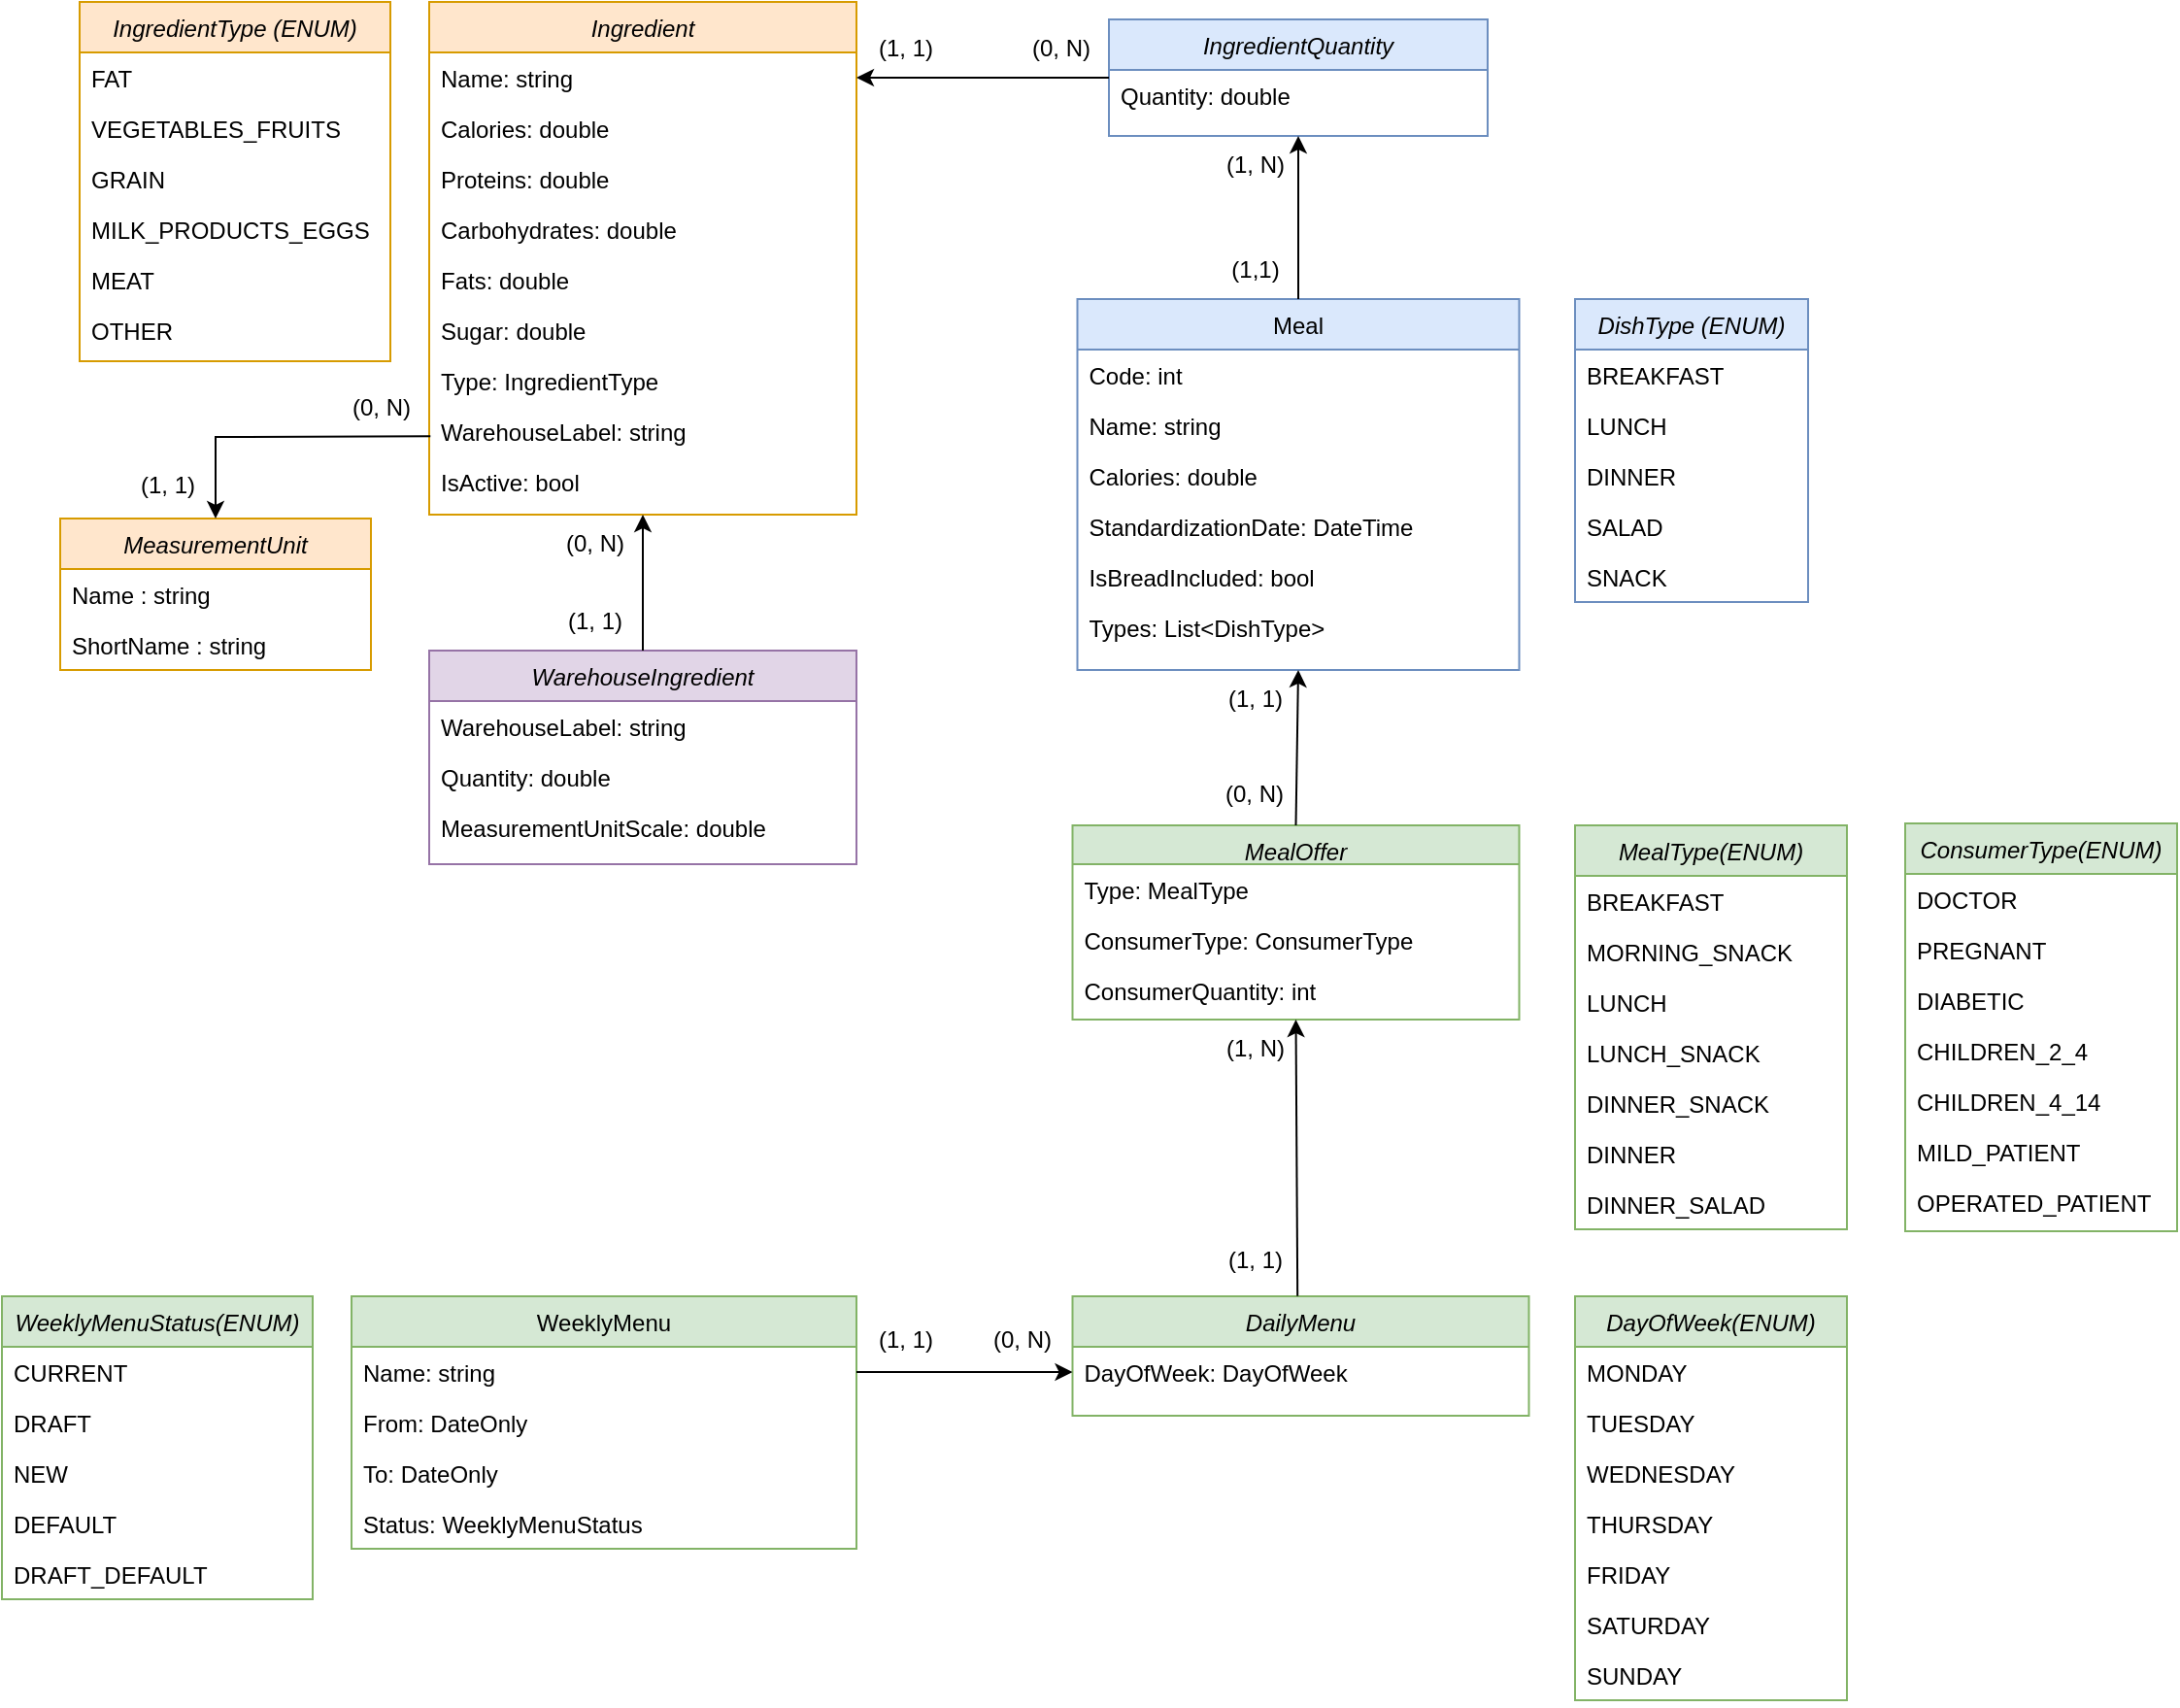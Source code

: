 <mxfile version="24.8.2">
  <diagram id="GDx_2gZbZ9wgl7-7VXHY" name="Page-1">
    <mxGraphModel dx="3832" dy="995" grid="1" gridSize="10" guides="1" tooltips="1" connect="1" arrows="1" fold="1" page="1" pageScale="1" pageWidth="1920" pageHeight="1200" math="0" shadow="0">
      <root>
        <mxCell id="0" />
        <mxCell id="1" parent="0" />
        <mxCell id="k1ia0Kni4IpyKNYvvvFL-1" value="Ingredient " style="swimlane;fontStyle=2;align=center;verticalAlign=top;childLayout=stackLayout;horizontal=1;startSize=26;horizontalStack=0;resizeParent=1;resizeLast=0;collapsible=1;marginBottom=0;rounded=0;shadow=0;strokeWidth=1;fillColor=#ffe6cc;strokeColor=#d79b00;" parent="1" vertex="1">
          <mxGeometry x="-280" y="496" width="220" height="264" as="geometry">
            <mxRectangle x="230" y="140" width="160" height="26" as="alternateBounds" />
          </mxGeometry>
        </mxCell>
        <mxCell id="k1ia0Kni4IpyKNYvvvFL-3" value="Name: string" style="text;align=left;verticalAlign=top;spacingLeft=4;spacingRight=4;overflow=hidden;rotatable=0;points=[[0,0.5],[1,0.5]];portConstraint=eastwest;rounded=0;shadow=0;html=0;" parent="k1ia0Kni4IpyKNYvvvFL-1" vertex="1">
          <mxGeometry y="26" width="220" height="26" as="geometry" />
        </mxCell>
        <mxCell id="k1ia0Kni4IpyKNYvvvFL-4" value="Calories: double" style="text;align=left;verticalAlign=top;spacingLeft=4;spacingRight=4;overflow=hidden;rotatable=0;points=[[0,0.5],[1,0.5]];portConstraint=eastwest;rounded=0;shadow=0;html=0;" parent="k1ia0Kni4IpyKNYvvvFL-1" vertex="1">
          <mxGeometry y="52" width="220" height="26" as="geometry" />
        </mxCell>
        <mxCell id="iy1KiEjZDHkSj9iIGmMp-11" value="Proteins: double" style="text;align=left;verticalAlign=top;spacingLeft=4;spacingRight=4;overflow=hidden;rotatable=0;points=[[0,0.5],[1,0.5]];portConstraint=eastwest;rounded=0;shadow=0;html=0;" parent="k1ia0Kni4IpyKNYvvvFL-1" vertex="1">
          <mxGeometry y="78" width="220" height="26" as="geometry" />
        </mxCell>
        <mxCell id="iy1KiEjZDHkSj9iIGmMp-13" value="Carbohydrates: double" style="text;align=left;verticalAlign=top;spacingLeft=4;spacingRight=4;overflow=hidden;rotatable=0;points=[[0,0.5],[1,0.5]];portConstraint=eastwest;rounded=0;shadow=0;html=0;" parent="k1ia0Kni4IpyKNYvvvFL-1" vertex="1">
          <mxGeometry y="104" width="220" height="26" as="geometry" />
        </mxCell>
        <mxCell id="iy1KiEjZDHkSj9iIGmMp-12" value="Fats: double" style="text;align=left;verticalAlign=top;spacingLeft=4;spacingRight=4;overflow=hidden;rotatable=0;points=[[0,0.5],[1,0.5]];portConstraint=eastwest;rounded=0;shadow=0;html=0;" parent="k1ia0Kni4IpyKNYvvvFL-1" vertex="1">
          <mxGeometry y="130" width="220" height="26" as="geometry" />
        </mxCell>
        <mxCell id="iy1KiEjZDHkSj9iIGmMp-14" value="Sugar: double" style="text;align=left;verticalAlign=top;spacingLeft=4;spacingRight=4;overflow=hidden;rotatable=0;points=[[0,0.5],[1,0.5]];portConstraint=eastwest;rounded=0;shadow=0;html=0;" parent="k1ia0Kni4IpyKNYvvvFL-1" vertex="1">
          <mxGeometry y="156" width="220" height="26" as="geometry" />
        </mxCell>
        <mxCell id="TyGQaCX3mV4lijws8Y4i-1" value="Type: IngredientType" style="text;align=left;verticalAlign=top;spacingLeft=4;spacingRight=4;overflow=hidden;rotatable=0;points=[[0,0.5],[1,0.5]];portConstraint=eastwest;rounded=0;shadow=0;html=0;" parent="k1ia0Kni4IpyKNYvvvFL-1" vertex="1">
          <mxGeometry y="182" width="220" height="26" as="geometry" />
        </mxCell>
        <mxCell id="iy1KiEjZDHkSj9iIGmMp-15" value="WarehouseLabel: string" style="text;align=left;verticalAlign=top;spacingLeft=4;spacingRight=4;overflow=hidden;rotatable=0;points=[[0,0.5],[1,0.5]];portConstraint=eastwest;rounded=0;shadow=0;html=0;" parent="k1ia0Kni4IpyKNYvvvFL-1" vertex="1">
          <mxGeometry y="208" width="220" height="26" as="geometry" />
        </mxCell>
        <mxCell id="iy1KiEjZDHkSj9iIGmMp-16" value="IsActive: bool" style="text;align=left;verticalAlign=top;spacingLeft=4;spacingRight=4;overflow=hidden;rotatable=0;points=[[0,0.5],[1,0.5]];portConstraint=eastwest;rounded=0;shadow=0;html=0;" parent="k1ia0Kni4IpyKNYvvvFL-1" vertex="1">
          <mxGeometry y="234" width="220" height="26" as="geometry" />
        </mxCell>
        <mxCell id="k1ia0Kni4IpyKNYvvvFL-5" value="Meal" style="swimlane;fontStyle=0;align=center;verticalAlign=top;childLayout=stackLayout;horizontal=1;startSize=26;horizontalStack=0;resizeParent=1;resizeLast=0;collapsible=1;marginBottom=0;rounded=0;shadow=0;strokeWidth=1;fillColor=#dae8fc;strokeColor=#6c8ebf;" parent="1" vertex="1">
          <mxGeometry x="53.75" y="649" width="227.5" height="191" as="geometry">
            <mxRectangle x="330" y="10" width="160" height="26" as="alternateBounds" />
          </mxGeometry>
        </mxCell>
        <mxCell id="k1ia0Kni4IpyKNYvvvFL-7" value="Code: int" style="text;align=left;verticalAlign=top;spacingLeft=4;spacingRight=4;overflow=hidden;rotatable=0;points=[[0,0.5],[1,0.5]];portConstraint=eastwest;" parent="k1ia0Kni4IpyKNYvvvFL-5" vertex="1">
          <mxGeometry y="26" width="227.5" height="26" as="geometry" />
        </mxCell>
        <mxCell id="k1ia0Kni4IpyKNYvvvFL-8" value="Name: string" style="text;align=left;verticalAlign=top;spacingLeft=4;spacingRight=4;overflow=hidden;rotatable=0;points=[[0,0.5],[1,0.5]];portConstraint=eastwest;rounded=0;shadow=0;html=0;" parent="k1ia0Kni4IpyKNYvvvFL-5" vertex="1">
          <mxGeometry y="52" width="227.5" height="26" as="geometry" />
        </mxCell>
        <mxCell id="k1ia0Kni4IpyKNYvvvFL-10" value="Calories: double" style="text;align=left;verticalAlign=top;spacingLeft=4;spacingRight=4;overflow=hidden;rotatable=0;points=[[0,0.5],[1,0.5]];portConstraint=eastwest;rounded=0;shadow=0;html=0;" parent="k1ia0Kni4IpyKNYvvvFL-5" vertex="1">
          <mxGeometry y="78" width="227.5" height="26" as="geometry" />
        </mxCell>
        <mxCell id="k1ia0Kni4IpyKNYvvvFL-11" value="StandardizationDate: DateTime" style="text;align=left;verticalAlign=top;spacingLeft=4;spacingRight=4;overflow=hidden;rotatable=0;points=[[0,0.5],[1,0.5]];portConstraint=eastwest;rounded=0;shadow=0;html=0;" parent="k1ia0Kni4IpyKNYvvvFL-5" vertex="1">
          <mxGeometry y="104" width="227.5" height="26" as="geometry" />
        </mxCell>
        <mxCell id="iy1KiEjZDHkSj9iIGmMp-10" value="IsBreadIncluded: bool" style="text;align=left;verticalAlign=top;spacingLeft=4;spacingRight=4;overflow=hidden;rotatable=0;points=[[0,0.5],[1,0.5]];portConstraint=eastwest;rounded=0;shadow=0;html=0;" parent="k1ia0Kni4IpyKNYvvvFL-5" vertex="1">
          <mxGeometry y="130" width="227.5" height="26" as="geometry" />
        </mxCell>
        <mxCell id="k1ia0Kni4IpyKNYvvvFL-12" value="Types: List&lt;DishType&gt;" style="text;align=left;verticalAlign=top;spacingLeft=4;spacingRight=4;overflow=hidden;rotatable=0;points=[[0,0.5],[1,0.5]];portConstraint=eastwest;rounded=0;shadow=0;html=0;" parent="k1ia0Kni4IpyKNYvvvFL-5" vertex="1">
          <mxGeometry y="156" width="227.5" height="26" as="geometry" />
        </mxCell>
        <mxCell id="k1ia0Kni4IpyKNYvvvFL-13" value="IngredientQuantity" style="swimlane;fontStyle=2;align=center;verticalAlign=top;childLayout=stackLayout;horizontal=1;startSize=26;horizontalStack=0;resizeParent=1;resizeLast=0;collapsible=1;marginBottom=0;rounded=0;shadow=0;strokeWidth=1;fillColor=#dae8fc;strokeColor=#6c8ebf;" parent="1" vertex="1">
          <mxGeometry x="70" y="505" width="195" height="60" as="geometry">
            <mxRectangle x="230" y="140" width="160" height="26" as="alternateBounds" />
          </mxGeometry>
        </mxCell>
        <mxCell id="k1ia0Kni4IpyKNYvvvFL-17" value="Quantity: double" style="text;align=left;verticalAlign=top;spacingLeft=4;spacingRight=4;overflow=hidden;rotatable=0;points=[[0,0.5],[1,0.5]];portConstraint=eastwest;rounded=0;shadow=0;html=0;" parent="k1ia0Kni4IpyKNYvvvFL-13" vertex="1">
          <mxGeometry y="26" width="195" height="28" as="geometry" />
        </mxCell>
        <mxCell id="k1ia0Kni4IpyKNYvvvFL-18" value="MeasurementUnit" style="swimlane;fontStyle=2;align=center;verticalAlign=top;childLayout=stackLayout;horizontal=1;startSize=26;horizontalStack=0;resizeParent=1;resizeLast=0;collapsible=1;marginBottom=0;rounded=0;shadow=0;strokeWidth=1;fillColor=#ffe6cc;strokeColor=#d79b00;" parent="1" vertex="1">
          <mxGeometry x="-470" y="762" width="160" height="78" as="geometry">
            <mxRectangle x="230" y="140" width="160" height="26" as="alternateBounds" />
          </mxGeometry>
        </mxCell>
        <mxCell id="k1ia0Kni4IpyKNYvvvFL-19" value="Name : string" style="text;align=left;verticalAlign=top;spacingLeft=4;spacingRight=4;overflow=hidden;rotatable=0;points=[[0,0.5],[1,0.5]];portConstraint=eastwest;rounded=0;shadow=0;html=0;" parent="k1ia0Kni4IpyKNYvvvFL-18" vertex="1">
          <mxGeometry y="26" width="160" height="26" as="geometry" />
        </mxCell>
        <mxCell id="k1ia0Kni4IpyKNYvvvFL-20" value="ShortName : string" style="text;align=left;verticalAlign=top;spacingLeft=4;spacingRight=4;overflow=hidden;rotatable=0;points=[[0,0.5],[1,0.5]];portConstraint=eastwest;rounded=0;shadow=0;html=0;" parent="k1ia0Kni4IpyKNYvvvFL-18" vertex="1">
          <mxGeometry y="52" width="160" height="26" as="geometry" />
        </mxCell>
        <mxCell id="k1ia0Kni4IpyKNYvvvFL-36" value="DishType (ENUM)" style="swimlane;fontStyle=2;align=center;verticalAlign=top;childLayout=stackLayout;horizontal=1;startSize=26;horizontalStack=0;resizeParent=1;resizeLast=0;collapsible=1;marginBottom=0;rounded=0;shadow=0;strokeWidth=1;fillColor=#dae8fc;strokeColor=#6c8ebf;" parent="1" vertex="1">
          <mxGeometry x="310" y="649" width="120" height="156" as="geometry">
            <mxRectangle x="230" y="140" width="160" height="26" as="alternateBounds" />
          </mxGeometry>
        </mxCell>
        <mxCell id="k1ia0Kni4IpyKNYvvvFL-37" value="BREAKFAST" style="text;align=left;verticalAlign=top;spacingLeft=4;spacingRight=4;overflow=hidden;rotatable=0;points=[[0,0.5],[1,0.5]];portConstraint=eastwest;rounded=0;shadow=0;html=0;" parent="k1ia0Kni4IpyKNYvvvFL-36" vertex="1">
          <mxGeometry y="26" width="120" height="26" as="geometry" />
        </mxCell>
        <mxCell id="k1ia0Kni4IpyKNYvvvFL-38" value="LUNCH" style="text;align=left;verticalAlign=top;spacingLeft=4;spacingRight=4;overflow=hidden;rotatable=0;points=[[0,0.5],[1,0.5]];portConstraint=eastwest;rounded=0;shadow=0;html=0;" parent="k1ia0Kni4IpyKNYvvvFL-36" vertex="1">
          <mxGeometry y="52" width="120" height="26" as="geometry" />
        </mxCell>
        <mxCell id="k1ia0Kni4IpyKNYvvvFL-39" value="DINNER" style="text;align=left;verticalAlign=top;spacingLeft=4;spacingRight=4;overflow=hidden;rotatable=0;points=[[0,0.5],[1,0.5]];portConstraint=eastwest;rounded=0;shadow=0;html=0;" parent="k1ia0Kni4IpyKNYvvvFL-36" vertex="1">
          <mxGeometry y="78" width="120" height="26" as="geometry" />
        </mxCell>
        <mxCell id="k1ia0Kni4IpyKNYvvvFL-40" value="SALAD" style="text;align=left;verticalAlign=top;spacingLeft=4;spacingRight=4;overflow=hidden;rotatable=0;points=[[0,0.5],[1,0.5]];portConstraint=eastwest;rounded=0;shadow=0;html=0;" parent="k1ia0Kni4IpyKNYvvvFL-36" vertex="1">
          <mxGeometry y="104" width="120" height="26" as="geometry" />
        </mxCell>
        <mxCell id="TyGQaCX3mV4lijws8Y4i-9" value="SNACK" style="text;align=left;verticalAlign=top;spacingLeft=4;spacingRight=4;overflow=hidden;rotatable=0;points=[[0,0.5],[1,0.5]];portConstraint=eastwest;rounded=0;shadow=0;html=0;" parent="k1ia0Kni4IpyKNYvvvFL-36" vertex="1">
          <mxGeometry y="130" width="120" height="26" as="geometry" />
        </mxCell>
        <mxCell id="TyGQaCX3mV4lijws8Y4i-13" value="IngredientType (ENUM)" style="swimlane;fontStyle=2;align=center;verticalAlign=top;childLayout=stackLayout;horizontal=1;startSize=26;horizontalStack=0;resizeParent=1;resizeLast=0;collapsible=1;marginBottom=0;rounded=0;shadow=0;strokeWidth=1;fillColor=#ffe6cc;strokeColor=#d79b00;" parent="1" vertex="1">
          <mxGeometry x="-460" y="496" width="160" height="185" as="geometry">
            <mxRectangle x="230" y="140" width="160" height="26" as="alternateBounds" />
          </mxGeometry>
        </mxCell>
        <mxCell id="TyGQaCX3mV4lijws8Y4i-14" value="FAT" style="text;align=left;verticalAlign=top;spacingLeft=4;spacingRight=4;overflow=hidden;rotatable=0;points=[[0,0.5],[1,0.5]];portConstraint=eastwest;rounded=0;shadow=0;html=0;" parent="TyGQaCX3mV4lijws8Y4i-13" vertex="1">
          <mxGeometry y="26" width="160" height="26" as="geometry" />
        </mxCell>
        <mxCell id="TyGQaCX3mV4lijws8Y4i-15" value="VEGETABLES_FRUITS" style="text;align=left;verticalAlign=top;spacingLeft=4;spacingRight=4;overflow=hidden;rotatable=0;points=[[0,0.5],[1,0.5]];portConstraint=eastwest;rounded=0;shadow=0;html=0;" parent="TyGQaCX3mV4lijws8Y4i-13" vertex="1">
          <mxGeometry y="52" width="160" height="26" as="geometry" />
        </mxCell>
        <mxCell id="TyGQaCX3mV4lijws8Y4i-16" value="GRAIN" style="text;align=left;verticalAlign=top;spacingLeft=4;spacingRight=4;overflow=hidden;rotatable=0;points=[[0,0.5],[1,0.5]];portConstraint=eastwest;rounded=0;shadow=0;html=0;" parent="TyGQaCX3mV4lijws8Y4i-13" vertex="1">
          <mxGeometry y="78" width="160" height="26" as="geometry" />
        </mxCell>
        <mxCell id="TyGQaCX3mV4lijws8Y4i-17" value="MILK_PRODUCTS_EGGS" style="text;align=left;verticalAlign=top;spacingLeft=4;spacingRight=4;overflow=hidden;rotatable=0;points=[[0,0.5],[1,0.5]];portConstraint=eastwest;rounded=0;shadow=0;html=0;" parent="TyGQaCX3mV4lijws8Y4i-13" vertex="1">
          <mxGeometry y="104" width="160" height="26" as="geometry" />
        </mxCell>
        <mxCell id="TyGQaCX3mV4lijws8Y4i-18" value="MEAT" style="text;align=left;verticalAlign=top;spacingLeft=4;spacingRight=4;overflow=hidden;rotatable=0;points=[[0,0.5],[1,0.5]];portConstraint=eastwest;rounded=0;shadow=0;html=0;" parent="TyGQaCX3mV4lijws8Y4i-13" vertex="1">
          <mxGeometry y="130" width="160" height="26" as="geometry" />
        </mxCell>
        <mxCell id="TyGQaCX3mV4lijws8Y4i-19" value="OTHER" style="text;align=left;verticalAlign=top;spacingLeft=4;spacingRight=4;overflow=hidden;rotatable=0;points=[[0,0.5],[1,0.5]];portConstraint=eastwest;rounded=0;shadow=0;html=0;" parent="TyGQaCX3mV4lijws8Y4i-13" vertex="1">
          <mxGeometry y="156" width="160" height="26" as="geometry" />
        </mxCell>
        <mxCell id="uZFQBOMbCIj76WrenMIf-12" value="MealType(ENUM)" style="swimlane;fontStyle=2;align=center;verticalAlign=top;childLayout=stackLayout;horizontal=1;startSize=26;horizontalStack=0;resizeParent=1;resizeLast=0;collapsible=1;marginBottom=0;rounded=0;shadow=0;strokeWidth=1;fillColor=#d5e8d4;strokeColor=#82b366;" parent="1" vertex="1">
          <mxGeometry x="310" y="920" width="140" height="208" as="geometry">
            <mxRectangle x="230" y="140" width="160" height="26" as="alternateBounds" />
          </mxGeometry>
        </mxCell>
        <mxCell id="uZFQBOMbCIj76WrenMIf-13" value="BREAKFAST" style="text;align=left;verticalAlign=top;spacingLeft=4;spacingRight=4;overflow=hidden;rotatable=0;points=[[0,0.5],[1,0.5]];portConstraint=eastwest;rounded=0;shadow=0;html=0;" parent="uZFQBOMbCIj76WrenMIf-12" vertex="1">
          <mxGeometry y="26" width="140" height="26" as="geometry" />
        </mxCell>
        <mxCell id="uZFQBOMbCIj76WrenMIf-14" value="MORNING_SNACK" style="text;align=left;verticalAlign=top;spacingLeft=4;spacingRight=4;overflow=hidden;rotatable=0;points=[[0,0.5],[1,0.5]];portConstraint=eastwest;rounded=0;shadow=0;html=0;" parent="uZFQBOMbCIj76WrenMIf-12" vertex="1">
          <mxGeometry y="52" width="140" height="26" as="geometry" />
        </mxCell>
        <mxCell id="uZFQBOMbCIj76WrenMIf-15" value="LUNCH" style="text;align=left;verticalAlign=top;spacingLeft=4;spacingRight=4;overflow=hidden;rotatable=0;points=[[0,0.5],[1,0.5]];portConstraint=eastwest;rounded=0;shadow=0;html=0;" parent="uZFQBOMbCIj76WrenMIf-12" vertex="1">
          <mxGeometry y="78" width="140" height="26" as="geometry" />
        </mxCell>
        <mxCell id="uZFQBOMbCIj76WrenMIf-16" value="LUNCH_SNACK" style="text;align=left;verticalAlign=top;spacingLeft=4;spacingRight=4;overflow=hidden;rotatable=0;points=[[0,0.5],[1,0.5]];portConstraint=eastwest;rounded=0;shadow=0;html=0;" parent="uZFQBOMbCIj76WrenMIf-12" vertex="1">
          <mxGeometry y="104" width="140" height="26" as="geometry" />
        </mxCell>
        <mxCell id="uZFQBOMbCIj76WrenMIf-17" value="DINNER_SNACK" style="text;align=left;verticalAlign=top;spacingLeft=4;spacingRight=4;overflow=hidden;rotatable=0;points=[[0,0.5],[1,0.5]];portConstraint=eastwest;rounded=0;shadow=0;html=0;" parent="uZFQBOMbCIj76WrenMIf-12" vertex="1">
          <mxGeometry y="130" width="140" height="26" as="geometry" />
        </mxCell>
        <mxCell id="WYOmV7NiCgiB_I5oVDQ6-28" value="DINNER" style="text;align=left;verticalAlign=top;spacingLeft=4;spacingRight=4;overflow=hidden;rotatable=0;points=[[0,0.5],[1,0.5]];portConstraint=eastwest;rounded=0;shadow=0;html=0;" parent="uZFQBOMbCIj76WrenMIf-12" vertex="1">
          <mxGeometry y="156" width="140" height="26" as="geometry" />
        </mxCell>
        <mxCell id="WYOmV7NiCgiB_I5oVDQ6-29" value="DINNER_SALAD" style="text;align=left;verticalAlign=top;spacingLeft=4;spacingRight=4;overflow=hidden;rotatable=0;points=[[0,0.5],[1,0.5]];portConstraint=eastwest;rounded=0;shadow=0;html=0;" parent="uZFQBOMbCIj76WrenMIf-12" vertex="1">
          <mxGeometry y="182" width="140" height="26" as="geometry" />
        </mxCell>
        <mxCell id="uZFQBOMbCIj76WrenMIf-21" value="MealOffer" style="swimlane;fontStyle=2;align=center;verticalAlign=top;childLayout=stackLayout;horizontal=1;startSize=20;horizontalStack=0;resizeParent=1;resizeLast=0;collapsible=1;marginBottom=0;rounded=0;shadow=0;strokeWidth=1;fillColor=#d5e8d4;strokeColor=#82b366;" parent="1" vertex="1">
          <mxGeometry x="51.25" y="920" width="230" height="100" as="geometry">
            <mxRectangle x="230" y="140" width="160" height="26" as="alternateBounds" />
          </mxGeometry>
        </mxCell>
        <mxCell id="uZFQBOMbCIj76WrenMIf-31" value="Type: MealType" style="text;align=left;verticalAlign=top;spacingLeft=4;spacingRight=4;overflow=hidden;rotatable=0;points=[[0,0.5],[1,0.5]];portConstraint=eastwest;rounded=0;shadow=0;html=0;" parent="uZFQBOMbCIj76WrenMIf-21" vertex="1">
          <mxGeometry y="20" width="230" height="26" as="geometry" />
        </mxCell>
        <mxCell id="uZFQBOMbCIj76WrenMIf-33" value="ConsumerType: ConsumerType" style="text;align=left;verticalAlign=top;spacingLeft=4;spacingRight=4;overflow=hidden;rotatable=0;points=[[0,0.5],[1,0.5]];portConstraint=eastwest;rounded=0;shadow=0;html=0;" parent="uZFQBOMbCIj76WrenMIf-21" vertex="1">
          <mxGeometry y="46" width="230" height="26" as="geometry" />
        </mxCell>
        <mxCell id="uZFQBOMbCIj76WrenMIf-38" value="ConsumerQuantity: int" style="text;align=left;verticalAlign=top;spacingLeft=4;spacingRight=4;overflow=hidden;rotatable=0;points=[[0,0.5],[1,0.5]];portConstraint=eastwest;rounded=0;shadow=0;html=0;" parent="uZFQBOMbCIj76WrenMIf-21" vertex="1">
          <mxGeometry y="72" width="230" height="28" as="geometry" />
        </mxCell>
        <mxCell id="uZFQBOMbCIj76WrenMIf-40" value="WeeklyMenu" style="swimlane;fontStyle=0;align=center;verticalAlign=top;childLayout=stackLayout;horizontal=1;startSize=26;horizontalStack=0;resizeParent=1;resizeLast=0;collapsible=1;marginBottom=0;rounded=0;shadow=0;strokeWidth=1;fillColor=#d5e8d4;strokeColor=#82b366;" parent="1" vertex="1">
          <mxGeometry x="-320" y="1162.5" width="260" height="130" as="geometry">
            <mxRectangle x="550" y="140" width="160" height="26" as="alternateBounds" />
          </mxGeometry>
        </mxCell>
        <mxCell id="uZFQBOMbCIj76WrenMIf-42" value="Name: string" style="text;align=left;verticalAlign=top;spacingLeft=4;spacingRight=4;overflow=hidden;rotatable=0;points=[[0,0.5],[1,0.5]];portConstraint=eastwest;" parent="uZFQBOMbCIj76WrenMIf-40" vertex="1">
          <mxGeometry y="26" width="260" height="26" as="geometry" />
        </mxCell>
        <mxCell id="_Y4msEHBtYzEt9EMBdj8-3" value="From: DateOnly" style="text;align=left;verticalAlign=top;spacingLeft=4;spacingRight=4;overflow=hidden;rotatable=0;points=[[0,0.5],[1,0.5]];portConstraint=eastwest;" vertex="1" parent="uZFQBOMbCIj76WrenMIf-40">
          <mxGeometry y="52" width="260" height="26" as="geometry" />
        </mxCell>
        <mxCell id="uZFQBOMbCIj76WrenMIf-43" value="To: DateOnly" style="text;align=left;verticalAlign=top;spacingLeft=4;spacingRight=4;overflow=hidden;rotatable=0;points=[[0,0.5],[1,0.5]];portConstraint=eastwest;" parent="uZFQBOMbCIj76WrenMIf-40" vertex="1">
          <mxGeometry y="78" width="260" height="26" as="geometry" />
        </mxCell>
        <mxCell id="iy1KiEjZDHkSj9iIGmMp-9" value="Status: WeeklyMenuStatus" style="text;align=left;verticalAlign=top;spacingLeft=4;spacingRight=4;overflow=hidden;rotatable=0;points=[[0,0.5],[1,0.5]];portConstraint=eastwest;" parent="uZFQBOMbCIj76WrenMIf-40" vertex="1">
          <mxGeometry y="104" width="260" height="26" as="geometry" />
        </mxCell>
        <mxCell id="uZFQBOMbCIj76WrenMIf-45" value="ConsumerType(ENUM)" style="swimlane;fontStyle=2;align=center;verticalAlign=top;childLayout=stackLayout;horizontal=1;startSize=26;horizontalStack=0;resizeParent=1;resizeLast=0;collapsible=1;marginBottom=0;rounded=0;shadow=0;strokeWidth=1;fillColor=#d5e8d4;strokeColor=#82b366;" parent="1" vertex="1">
          <mxGeometry x="480" y="919" width="140" height="210" as="geometry">
            <mxRectangle x="230" y="140" width="160" height="26" as="alternateBounds" />
          </mxGeometry>
        </mxCell>
        <mxCell id="uZFQBOMbCIj76WrenMIf-46" value="DOCTOR" style="text;align=left;verticalAlign=top;spacingLeft=4;spacingRight=4;overflow=hidden;rotatable=0;points=[[0,0.5],[1,0.5]];portConstraint=eastwest;rounded=0;shadow=0;html=0;" parent="uZFQBOMbCIj76WrenMIf-45" vertex="1">
          <mxGeometry y="26" width="140" height="26" as="geometry" />
        </mxCell>
        <mxCell id="uZFQBOMbCIj76WrenMIf-47" value="PREGNANT" style="text;align=left;verticalAlign=top;spacingLeft=4;spacingRight=4;overflow=hidden;rotatable=0;points=[[0,0.5],[1,0.5]];portConstraint=eastwest;rounded=0;shadow=0;html=0;" parent="uZFQBOMbCIj76WrenMIf-45" vertex="1">
          <mxGeometry y="52" width="140" height="26" as="geometry" />
        </mxCell>
        <mxCell id="uZFQBOMbCIj76WrenMIf-48" value="DIABETIC" style="text;align=left;verticalAlign=top;spacingLeft=4;spacingRight=4;overflow=hidden;rotatable=0;points=[[0,0.5],[1,0.5]];portConstraint=eastwest;rounded=0;shadow=0;html=0;" parent="uZFQBOMbCIj76WrenMIf-45" vertex="1">
          <mxGeometry y="78" width="140" height="26" as="geometry" />
        </mxCell>
        <mxCell id="uZFQBOMbCIj76WrenMIf-50" value="CHILDREN_2_4" style="text;align=left;verticalAlign=top;spacingLeft=4;spacingRight=4;overflow=hidden;rotatable=0;points=[[0,0.5],[1,0.5]];portConstraint=eastwest;rounded=0;shadow=0;html=0;" parent="uZFQBOMbCIj76WrenMIf-45" vertex="1">
          <mxGeometry y="104" width="140" height="26" as="geometry" />
        </mxCell>
        <mxCell id="uZFQBOMbCIj76WrenMIf-51" value="CHILDREN_4_14" style="text;align=left;verticalAlign=top;spacingLeft=4;spacingRight=4;overflow=hidden;rotatable=0;points=[[0,0.5],[1,0.5]];portConstraint=eastwest;rounded=0;shadow=0;html=0;" parent="uZFQBOMbCIj76WrenMIf-45" vertex="1">
          <mxGeometry y="130" width="140" height="26" as="geometry" />
        </mxCell>
        <mxCell id="uZFQBOMbCIj76WrenMIf-52" value="MILD_PATIENT" style="text;align=left;verticalAlign=top;spacingLeft=4;spacingRight=4;overflow=hidden;rotatable=0;points=[[0,0.5],[1,0.5]];portConstraint=eastwest;rounded=0;shadow=0;html=0;" parent="uZFQBOMbCIj76WrenMIf-45" vertex="1">
          <mxGeometry y="156" width="140" height="26" as="geometry" />
        </mxCell>
        <mxCell id="WYOmV7NiCgiB_I5oVDQ6-27" value="OPERATED_PATIENT" style="text;align=left;verticalAlign=top;spacingLeft=4;spacingRight=4;overflow=hidden;rotatable=0;points=[[0,0.5],[1,0.5]];portConstraint=eastwest;rounded=0;shadow=0;html=0;" parent="uZFQBOMbCIj76WrenMIf-45" vertex="1">
          <mxGeometry y="182" width="140" height="22" as="geometry" />
        </mxCell>
        <mxCell id="uZFQBOMbCIj76WrenMIf-54" value="DailyMenu" style="swimlane;fontStyle=2;align=center;verticalAlign=top;childLayout=stackLayout;horizontal=1;startSize=26;horizontalStack=0;resizeParent=1;resizeLast=0;collapsible=1;marginBottom=0;rounded=0;shadow=0;strokeWidth=1;fillColor=#d5e8d4;strokeColor=#82b366;" parent="1" vertex="1">
          <mxGeometry x="51.25" y="1162.5" width="235" height="61.5" as="geometry">
            <mxRectangle x="230" y="140" width="160" height="26" as="alternateBounds" />
          </mxGeometry>
        </mxCell>
        <mxCell id="uZFQBOMbCIj76WrenMIf-59" value="DayOfWeek: DayOfWeek" style="text;align=left;verticalAlign=top;spacingLeft=4;spacingRight=4;overflow=hidden;rotatable=0;points=[[0,0.5],[1,0.5]];portConstraint=eastwest;rounded=0;shadow=0;html=0;" parent="uZFQBOMbCIj76WrenMIf-54" vertex="1">
          <mxGeometry y="26" width="235" height="26" as="geometry" />
        </mxCell>
        <mxCell id="WYOmV7NiCgiB_I5oVDQ6-1" value="" style="endArrow=classic;html=1;rounded=0;entryX=0;entryY=0.5;entryDx=0;entryDy=0;exitX=1;exitY=0.5;exitDx=0;exitDy=0;" parent="1" source="uZFQBOMbCIj76WrenMIf-42" target="uZFQBOMbCIj76WrenMIf-59" edge="1">
          <mxGeometry width="50" height="50" relative="1" as="geometry">
            <mxPoint x="1897" y="530" as="sourcePoint" />
            <mxPoint x="1860" y="499.0" as="targetPoint" />
          </mxGeometry>
        </mxCell>
        <mxCell id="WYOmV7NiCgiB_I5oVDQ6-2" value="(1, 1)" style="text;html=1;align=center;verticalAlign=middle;resizable=0;points=[];autosize=1;strokeColor=none;fillColor=none;" parent="1" vertex="1">
          <mxGeometry x="-60" y="1170" width="50" height="30" as="geometry" />
        </mxCell>
        <mxCell id="WYOmV7NiCgiB_I5oVDQ6-3" value="(0, N)" style="text;html=1;align=center;verticalAlign=middle;resizable=0;points=[];autosize=1;strokeColor=none;fillColor=none;" parent="1" vertex="1">
          <mxGeometry y="1170" width="50" height="30" as="geometry" />
        </mxCell>
        <mxCell id="WYOmV7NiCgiB_I5oVDQ6-11" value="" style="endArrow=classic;html=1;rounded=0;entryX=0.5;entryY=1;entryDx=0;entryDy=0;exitX=0.493;exitY=-0.002;exitDx=0;exitDy=0;exitPerimeter=0;" parent="1" source="uZFQBOMbCIj76WrenMIf-54" target="uZFQBOMbCIj76WrenMIf-21" edge="1">
          <mxGeometry width="50" height="50" relative="1" as="geometry">
            <mxPoint x="1530" y="539" as="sourcePoint" />
            <mxPoint x="1220" y="479" as="targetPoint" />
          </mxGeometry>
        </mxCell>
        <mxCell id="WYOmV7NiCgiB_I5oVDQ6-16" value="(1, N)" style="text;html=1;align=center;verticalAlign=middle;resizable=0;points=[];autosize=1;strokeColor=none;fillColor=none;" parent="1" vertex="1">
          <mxGeometry x="120" y="1020" width="50" height="30" as="geometry" />
        </mxCell>
        <mxCell id="WYOmV7NiCgiB_I5oVDQ6-17" value="" style="endArrow=classic;html=1;rounded=0;exitX=0.5;exitY=0;exitDx=0;exitDy=0;entryX=0.5;entryY=1;entryDx=0;entryDy=0;" parent="1" source="uZFQBOMbCIj76WrenMIf-21" target="k1ia0Kni4IpyKNYvvvFL-5" edge="1">
          <mxGeometry width="50" height="50" relative="1" as="geometry">
            <mxPoint x="1020" y="503" as="sourcePoint" />
            <mxPoint x="970" y="538" as="targetPoint" />
          </mxGeometry>
        </mxCell>
        <mxCell id="WYOmV7NiCgiB_I5oVDQ6-18" value="(0, N)" style="text;html=1;align=center;verticalAlign=middle;whiteSpace=wrap;rounded=0;" parent="1" vertex="1">
          <mxGeometry x="120" y="889" width="50" height="30" as="geometry" />
        </mxCell>
        <mxCell id="WYOmV7NiCgiB_I5oVDQ6-19" value="(1, 1)" style="text;html=1;align=center;verticalAlign=middle;resizable=0;points=[];autosize=1;strokeColor=none;fillColor=none;" parent="1" vertex="1">
          <mxGeometry x="120" y="840" width="50" height="30" as="geometry" />
        </mxCell>
        <mxCell id="WYOmV7NiCgiB_I5oVDQ6-20" value="" style="endArrow=classic;html=1;rounded=0;entryX=0.5;entryY=1;entryDx=0;entryDy=0;exitX=0.5;exitY=0;exitDx=0;exitDy=0;" parent="1" target="k1ia0Kni4IpyKNYvvvFL-13" edge="1" source="k1ia0Kni4IpyKNYvvvFL-5">
          <mxGeometry width="50" height="50" relative="1" as="geometry">
            <mxPoint x="280" y="708" as="sourcePoint" />
            <mxPoint x="440.0" y="535" as="targetPoint" />
          </mxGeometry>
        </mxCell>
        <mxCell id="WYOmV7NiCgiB_I5oVDQ6-21" value="(1,1)" style="text;html=1;align=center;verticalAlign=middle;resizable=0;points=[];autosize=1;strokeColor=none;fillColor=none;" parent="1" vertex="1">
          <mxGeometry x="120" y="619" width="50" height="30" as="geometry" />
        </mxCell>
        <mxCell id="WYOmV7NiCgiB_I5oVDQ6-22" value="(1, N)" style="text;html=1;align=center;verticalAlign=middle;resizable=0;points=[];autosize=1;strokeColor=none;fillColor=none;" parent="1" vertex="1">
          <mxGeometry x="120" y="565" width="50" height="30" as="geometry" />
        </mxCell>
        <mxCell id="WYOmV7NiCgiB_I5oVDQ6-23" value="" style="endArrow=classic;html=1;rounded=0;entryX=1;entryY=0.5;entryDx=0;entryDy=0;exitX=0;exitY=0.5;exitDx=0;exitDy=0;" parent="1" target="k1ia0Kni4IpyKNYvvvFL-3" edge="1" source="k1ia0Kni4IpyKNYvvvFL-13">
          <mxGeometry width="50" height="50" relative="1" as="geometry">
            <mxPoint x="90" y="510" as="sourcePoint" />
            <mxPoint x="720" y="-21" as="targetPoint" />
          </mxGeometry>
        </mxCell>
        <mxCell id="WYOmV7NiCgiB_I5oVDQ6-24" value="(1, 1)" style="text;html=1;align=center;verticalAlign=middle;resizable=0;points=[];autosize=1;strokeColor=none;fillColor=none;" parent="1" vertex="1">
          <mxGeometry x="-60" y="505" width="50" height="30" as="geometry" />
        </mxCell>
        <mxCell id="WYOmV7NiCgiB_I5oVDQ6-25" value="(0, N)" style="text;html=1;align=center;verticalAlign=middle;resizable=0;points=[];autosize=1;strokeColor=none;fillColor=none;" parent="1" vertex="1">
          <mxGeometry x="20" y="505" width="50" height="30" as="geometry" />
        </mxCell>
        <mxCell id="WYOmV7NiCgiB_I5oVDQ6-30" value="DayOfWeek(ENUM)" style="swimlane;fontStyle=2;align=center;verticalAlign=top;childLayout=stackLayout;horizontal=1;startSize=26;horizontalStack=0;resizeParent=1;resizeLast=0;collapsible=1;marginBottom=0;rounded=0;shadow=0;strokeWidth=1;fillColor=#d5e8d4;strokeColor=#82b366;" parent="1" vertex="1">
          <mxGeometry x="310" y="1162.5" width="140" height="208" as="geometry">
            <mxRectangle x="230" y="140" width="160" height="26" as="alternateBounds" />
          </mxGeometry>
        </mxCell>
        <mxCell id="WYOmV7NiCgiB_I5oVDQ6-31" value="MONDAY" style="text;align=left;verticalAlign=top;spacingLeft=4;spacingRight=4;overflow=hidden;rotatable=0;points=[[0,0.5],[1,0.5]];portConstraint=eastwest;rounded=0;shadow=0;html=0;" parent="WYOmV7NiCgiB_I5oVDQ6-30" vertex="1">
          <mxGeometry y="26" width="140" height="26" as="geometry" />
        </mxCell>
        <mxCell id="WYOmV7NiCgiB_I5oVDQ6-32" value="TUESDAY" style="text;align=left;verticalAlign=top;spacingLeft=4;spacingRight=4;overflow=hidden;rotatable=0;points=[[0,0.5],[1,0.5]];portConstraint=eastwest;rounded=0;shadow=0;html=0;" parent="WYOmV7NiCgiB_I5oVDQ6-30" vertex="1">
          <mxGeometry y="52" width="140" height="26" as="geometry" />
        </mxCell>
        <mxCell id="WYOmV7NiCgiB_I5oVDQ6-33" value="WEDNESDAY" style="text;align=left;verticalAlign=top;spacingLeft=4;spacingRight=4;overflow=hidden;rotatable=0;points=[[0,0.5],[1,0.5]];portConstraint=eastwest;rounded=0;shadow=0;html=0;" parent="WYOmV7NiCgiB_I5oVDQ6-30" vertex="1">
          <mxGeometry y="78" width="140" height="26" as="geometry" />
        </mxCell>
        <mxCell id="WYOmV7NiCgiB_I5oVDQ6-34" value="THURSDAY" style="text;align=left;verticalAlign=top;spacingLeft=4;spacingRight=4;overflow=hidden;rotatable=0;points=[[0,0.5],[1,0.5]];portConstraint=eastwest;rounded=0;shadow=0;html=0;" parent="WYOmV7NiCgiB_I5oVDQ6-30" vertex="1">
          <mxGeometry y="104" width="140" height="26" as="geometry" />
        </mxCell>
        <mxCell id="WYOmV7NiCgiB_I5oVDQ6-35" value="FRIDAY" style="text;align=left;verticalAlign=top;spacingLeft=4;spacingRight=4;overflow=hidden;rotatable=0;points=[[0,0.5],[1,0.5]];portConstraint=eastwest;rounded=0;shadow=0;html=0;" parent="WYOmV7NiCgiB_I5oVDQ6-30" vertex="1">
          <mxGeometry y="130" width="140" height="26" as="geometry" />
        </mxCell>
        <mxCell id="WYOmV7NiCgiB_I5oVDQ6-36" value="SATURDAY" style="text;align=left;verticalAlign=top;spacingLeft=4;spacingRight=4;overflow=hidden;rotatable=0;points=[[0,0.5],[1,0.5]];portConstraint=eastwest;rounded=0;shadow=0;html=0;" parent="WYOmV7NiCgiB_I5oVDQ6-30" vertex="1">
          <mxGeometry y="156" width="140" height="26" as="geometry" />
        </mxCell>
        <mxCell id="WYOmV7NiCgiB_I5oVDQ6-37" value="SUNDAY" style="text;align=left;verticalAlign=top;spacingLeft=4;spacingRight=4;overflow=hidden;rotatable=0;points=[[0,0.5],[1,0.5]];portConstraint=eastwest;rounded=0;shadow=0;html=0;" parent="WYOmV7NiCgiB_I5oVDQ6-30" vertex="1">
          <mxGeometry y="182" width="140" height="26" as="geometry" />
        </mxCell>
        <mxCell id="WYOmV7NiCgiB_I5oVDQ6-41" value="" style="endArrow=classic;html=1;rounded=0;entryX=0.5;entryY=0;entryDx=0;entryDy=0;exitX=1.013;exitY=0.989;exitDx=0;exitDy=0;exitPerimeter=0;" parent="1" source="WYOmV7NiCgiB_I5oVDQ6-43" target="k1ia0Kni4IpyKNYvvvFL-18" edge="1">
          <mxGeometry width="50" height="50" relative="1" as="geometry">
            <mxPoint x="-290" y="721" as="sourcePoint" />
            <mxPoint x="-400" y="539" as="targetPoint" />
            <Array as="points">
              <mxPoint x="-390" y="720" />
            </Array>
          </mxGeometry>
        </mxCell>
        <mxCell id="WYOmV7NiCgiB_I5oVDQ6-42" value="(1, 1)" style="text;html=1;align=center;verticalAlign=middle;resizable=0;points=[];autosize=1;strokeColor=none;fillColor=none;" parent="1" vertex="1">
          <mxGeometry x="-440" y="729.5" width="50" height="30" as="geometry" />
        </mxCell>
        <mxCell id="WYOmV7NiCgiB_I5oVDQ6-43" value="(0, N)" style="text;html=1;align=center;verticalAlign=middle;resizable=0;points=[];autosize=1;strokeColor=none;fillColor=none;" parent="1" vertex="1">
          <mxGeometry x="-330" y="690" width="50" height="30" as="geometry" />
        </mxCell>
        <mxCell id="iy1KiEjZDHkSj9iIGmMp-1" value="WeeklyMenuStatus(ENUM)" style="swimlane;fontStyle=2;align=center;verticalAlign=top;childLayout=stackLayout;horizontal=1;startSize=26;horizontalStack=0;resizeParent=1;resizeLast=0;collapsible=1;marginBottom=0;rounded=0;shadow=0;strokeWidth=1;fillColor=#d5e8d4;strokeColor=#82b366;" parent="1" vertex="1">
          <mxGeometry x="-500" y="1162.5" width="160" height="156" as="geometry">
            <mxRectangle x="230" y="140" width="160" height="26" as="alternateBounds" />
          </mxGeometry>
        </mxCell>
        <mxCell id="iy1KiEjZDHkSj9iIGmMp-2" value="CURRENT" style="text;align=left;verticalAlign=top;spacingLeft=4;spacingRight=4;overflow=hidden;rotatable=0;points=[[0,0.5],[1,0.5]];portConstraint=eastwest;rounded=0;shadow=0;html=0;" parent="iy1KiEjZDHkSj9iIGmMp-1" vertex="1">
          <mxGeometry y="26" width="160" height="26" as="geometry" />
        </mxCell>
        <mxCell id="iy1KiEjZDHkSj9iIGmMp-3" value="DRAFT" style="text;align=left;verticalAlign=top;spacingLeft=4;spacingRight=4;overflow=hidden;rotatable=0;points=[[0,0.5],[1,0.5]];portConstraint=eastwest;rounded=0;shadow=0;html=0;" parent="iy1KiEjZDHkSj9iIGmMp-1" vertex="1">
          <mxGeometry y="52" width="160" height="26" as="geometry" />
        </mxCell>
        <mxCell id="iy1KiEjZDHkSj9iIGmMp-4" value="NEW" style="text;align=left;verticalAlign=top;spacingLeft=4;spacingRight=4;overflow=hidden;rotatable=0;points=[[0,0.5],[1,0.5]];portConstraint=eastwest;rounded=0;shadow=0;html=0;" parent="iy1KiEjZDHkSj9iIGmMp-1" vertex="1">
          <mxGeometry y="78" width="160" height="26" as="geometry" />
        </mxCell>
        <mxCell id="iy1KiEjZDHkSj9iIGmMp-5" value="DEFAULT" style="text;align=left;verticalAlign=top;spacingLeft=4;spacingRight=4;overflow=hidden;rotatable=0;points=[[0,0.5],[1,0.5]];portConstraint=eastwest;rounded=0;shadow=0;html=0;" parent="iy1KiEjZDHkSj9iIGmMp-1" vertex="1">
          <mxGeometry y="104" width="160" height="26" as="geometry" />
        </mxCell>
        <mxCell id="_Y4msEHBtYzEt9EMBdj8-4" value="DRAFT_DEFAULT" style="text;align=left;verticalAlign=top;spacingLeft=4;spacingRight=4;overflow=hidden;rotatable=0;points=[[0,0.5],[1,0.5]];portConstraint=eastwest;rounded=0;shadow=0;html=0;" vertex="1" parent="iy1KiEjZDHkSj9iIGmMp-1">
          <mxGeometry y="130" width="160" height="26" as="geometry" />
        </mxCell>
        <mxCell id="oVLnwOp01CKyXk_qvsGq-28" value="WarehouseIngredient" style="swimlane;fontStyle=2;align=center;verticalAlign=top;childLayout=stackLayout;horizontal=1;startSize=26;horizontalStack=0;resizeParent=1;resizeLast=0;collapsible=1;marginBottom=0;rounded=0;shadow=0;strokeWidth=1;fillColor=#e1d5e7;strokeColor=#9673a6;" parent="1" vertex="1">
          <mxGeometry x="-280" y="830" width="220" height="110" as="geometry">
            <mxRectangle x="230" y="140" width="160" height="26" as="alternateBounds" />
          </mxGeometry>
        </mxCell>
        <mxCell id="oVLnwOp01CKyXk_qvsGq-29" value="WarehouseLabel: string" style="text;align=left;verticalAlign=top;spacingLeft=4;spacingRight=4;overflow=hidden;rotatable=0;points=[[0,0.5],[1,0.5]];portConstraint=eastwest;rounded=0;shadow=0;html=0;" parent="oVLnwOp01CKyXk_qvsGq-28" vertex="1">
          <mxGeometry y="26" width="220" height="26" as="geometry" />
        </mxCell>
        <mxCell id="oVLnwOp01CKyXk_qvsGq-30" value="Quantity: double" style="text;align=left;verticalAlign=top;spacingLeft=4;spacingRight=4;overflow=hidden;rotatable=0;points=[[0,0.5],[1,0.5]];portConstraint=eastwest;rounded=0;shadow=0;html=0;" parent="oVLnwOp01CKyXk_qvsGq-28" vertex="1">
          <mxGeometry y="52" width="220" height="26" as="geometry" />
        </mxCell>
        <mxCell id="_Y4msEHBtYzEt9EMBdj8-1" value="MeasurementUnitScale: double" style="text;align=left;verticalAlign=top;spacingLeft=4;spacingRight=4;overflow=hidden;rotatable=0;points=[[0,0.5],[1,0.5]];portConstraint=eastwest;rounded=0;shadow=0;html=0;" vertex="1" parent="oVLnwOp01CKyXk_qvsGq-28">
          <mxGeometry y="78" width="220" height="32" as="geometry" />
        </mxCell>
        <mxCell id="oVLnwOp01CKyXk_qvsGq-37" style="edgeStyle=orthogonalEdgeStyle;rounded=0;orthogonalLoop=1;jettySize=auto;html=1;exitX=0.5;exitY=0;exitDx=0;exitDy=0;entryX=0.5;entryY=1;entryDx=0;entryDy=0;" parent="1" source="oVLnwOp01CKyXk_qvsGq-28" edge="1" target="k1ia0Kni4IpyKNYvvvFL-1">
          <mxGeometry relative="1" as="geometry">
            <mxPoint x="-220" y="770" as="targetPoint" />
          </mxGeometry>
        </mxCell>
        <mxCell id="oVLnwOp01CKyXk_qvsGq-38" value="(0, N)" style="text;html=1;align=center;verticalAlign=middle;resizable=0;points=[];autosize=1;strokeColor=none;fillColor=none;" parent="1" vertex="1">
          <mxGeometry x="-220" y="760" width="50" height="30" as="geometry" />
        </mxCell>
        <mxCell id="oVLnwOp01CKyXk_qvsGq-39" value="(1, 1)" style="text;html=1;align=center;verticalAlign=middle;resizable=0;points=[];autosize=1;strokeColor=none;fillColor=none;" parent="1" vertex="1">
          <mxGeometry x="-220" y="800" width="50" height="30" as="geometry" />
        </mxCell>
        <mxCell id="oVLnwOp01CKyXk_qvsGq-40" value="(1, 1)" style="text;html=1;align=center;verticalAlign=middle;resizable=0;points=[];autosize=1;strokeColor=none;fillColor=none;" parent="1" vertex="1">
          <mxGeometry x="120" y="1129" width="50" height="30" as="geometry" />
        </mxCell>
      </root>
    </mxGraphModel>
  </diagram>
</mxfile>
